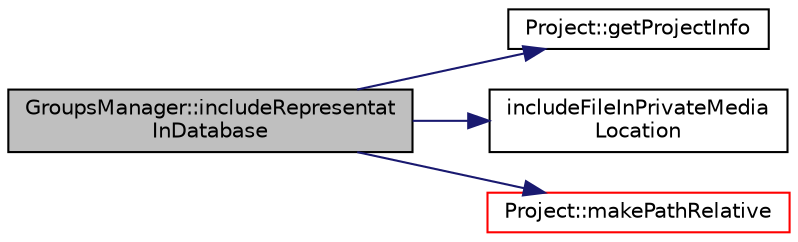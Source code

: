 digraph "GroupsManager::includeRepresentatInDatabase"
{
 // LATEX_PDF_SIZE
  edge [fontname="Helvetica",fontsize="10",labelfontname="Helvetica",labelfontsize="10"];
  node [fontname="Helvetica",fontsize="10",shape=record];
  rankdir="LR";
  Node1 [label="GroupsManager::includeRepresentat\lInDatabase",height=0.2,width=0.4,color="black", fillcolor="grey75", style="filled", fontcolor="black",tooltip=" "];
  Node1 -> Node2 [color="midnightblue",fontsize="10",style="solid",fontname="Helvetica"];
  Node2 [label="Project::getProjectInfo",height=0.2,width=0.4,color="black", fillcolor="white", style="filled",URL="$class_project.html#a3a1a781b08d0b4f909ebb644ea279e1d",tooltip=" "];
  Node1 -> Node3 [color="midnightblue",fontsize="10",style="solid",fontname="Helvetica"];
  Node3 [label="includeFileInPrivateMedia\lLocation",height=0.2,width=0.4,color="black", fillcolor="white", style="filled",URL="$misc_8cpp.html#a1462eb2e12722f2967c8b06b31815565",tooltip=" "];
  Node1 -> Node4 [color="midnightblue",fontsize="10",style="solid",fontname="Helvetica"];
  Node4 [label="Project::makePathRelative",height=0.2,width=0.4,color="red", fillcolor="white", style="filled",URL="$class_project.html#aebd58bf011ee6412677d72d5d0b6a88a",tooltip=" "];
}
